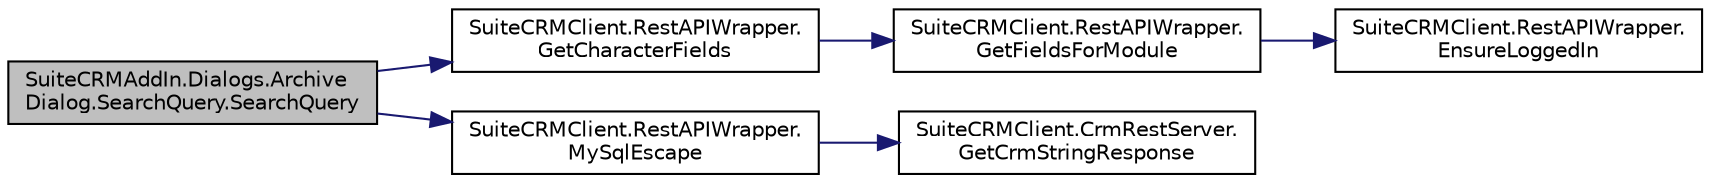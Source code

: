 digraph "SuiteCRMAddIn.Dialogs.ArchiveDialog.SearchQuery.SearchQuery"
{
  edge [fontname="Helvetica",fontsize="10",labelfontname="Helvetica",labelfontsize="10"];
  node [fontname="Helvetica",fontsize="10",shape=record];
  rankdir="LR";
  Node0 [label="SuiteCRMAddIn.Dialogs.Archive\lDialog.SearchQuery.SearchQuery",height=0.2,width=0.4,color="black", fillcolor="grey75", style="filled", fontcolor="black"];
  Node0 -> Node1 [color="midnightblue",fontsize="10",style="solid",fontname="Helvetica"];
  Node1 [label="SuiteCRMClient.RestAPIWrapper.\lGetCharacterFields",height=0.2,width=0.4,color="black", fillcolor="white", style="filled",URL="$class_suite_c_r_m_client_1_1_rest_a_p_i_wrapper.html#a3b0173a43abff84e0b0f0efa5c2ed51e",tooltip="Get the names of all the fields of the module with this name whose data type is char or varchar or na..."];
  Node1 -> Node2 [color="midnightblue",fontsize="10",style="solid",fontname="Helvetica"];
  Node2 [label="SuiteCRMClient.RestAPIWrapper.\lGetFieldsForModule",height=0.2,width=0.4,color="black", fillcolor="white", style="filled",URL="$class_suite_c_r_m_client_1_1_rest_a_p_i_wrapper.html#aeed0498f3c1d258392df1bfe2688e5a1",tooltip="Get the module fields data for the module with this name, if any. "];
  Node2 -> Node3 [color="midnightblue",fontsize="10",style="solid",fontname="Helvetica"];
  Node3 [label="SuiteCRMClient.RestAPIWrapper.\lEnsureLoggedIn",height=0.2,width=0.4,color="black", fillcolor="white", style="filled",URL="$class_suite_c_r_m_client_1_1_rest_a_p_i_wrapper.html#a47fa9bef59b59f02817a631b33a61a35"];
  Node0 -> Node4 [color="midnightblue",fontsize="10",style="solid",fontname="Helvetica"];
  Node4 [label="SuiteCRMClient.RestAPIWrapper.\lMySqlEscape",height=0.2,width=0.4,color="black", fillcolor="white", style="filled",URL="$class_suite_c_r_m_client_1_1_rest_a_p_i_wrapper.html#a862c92dd03b3ebf44d7ef75c230d55b1",tooltip="Create and return a copy of this string which escapes all characters which might render MySQL vulnera..."];
  Node4 -> Node5 [color="midnightblue",fontsize="10",style="solid",fontname="Helvetica"];
  Node5 [label="SuiteCRMClient.CrmRestServer.\lGetCrmStringResponse",height=0.2,width=0.4,color="black", fillcolor="white", style="filled",URL="$class_suite_c_r_m_client_1_1_crm_rest_server.html#a9bf176723b9ff3853fec9636996ecf06"];
}
